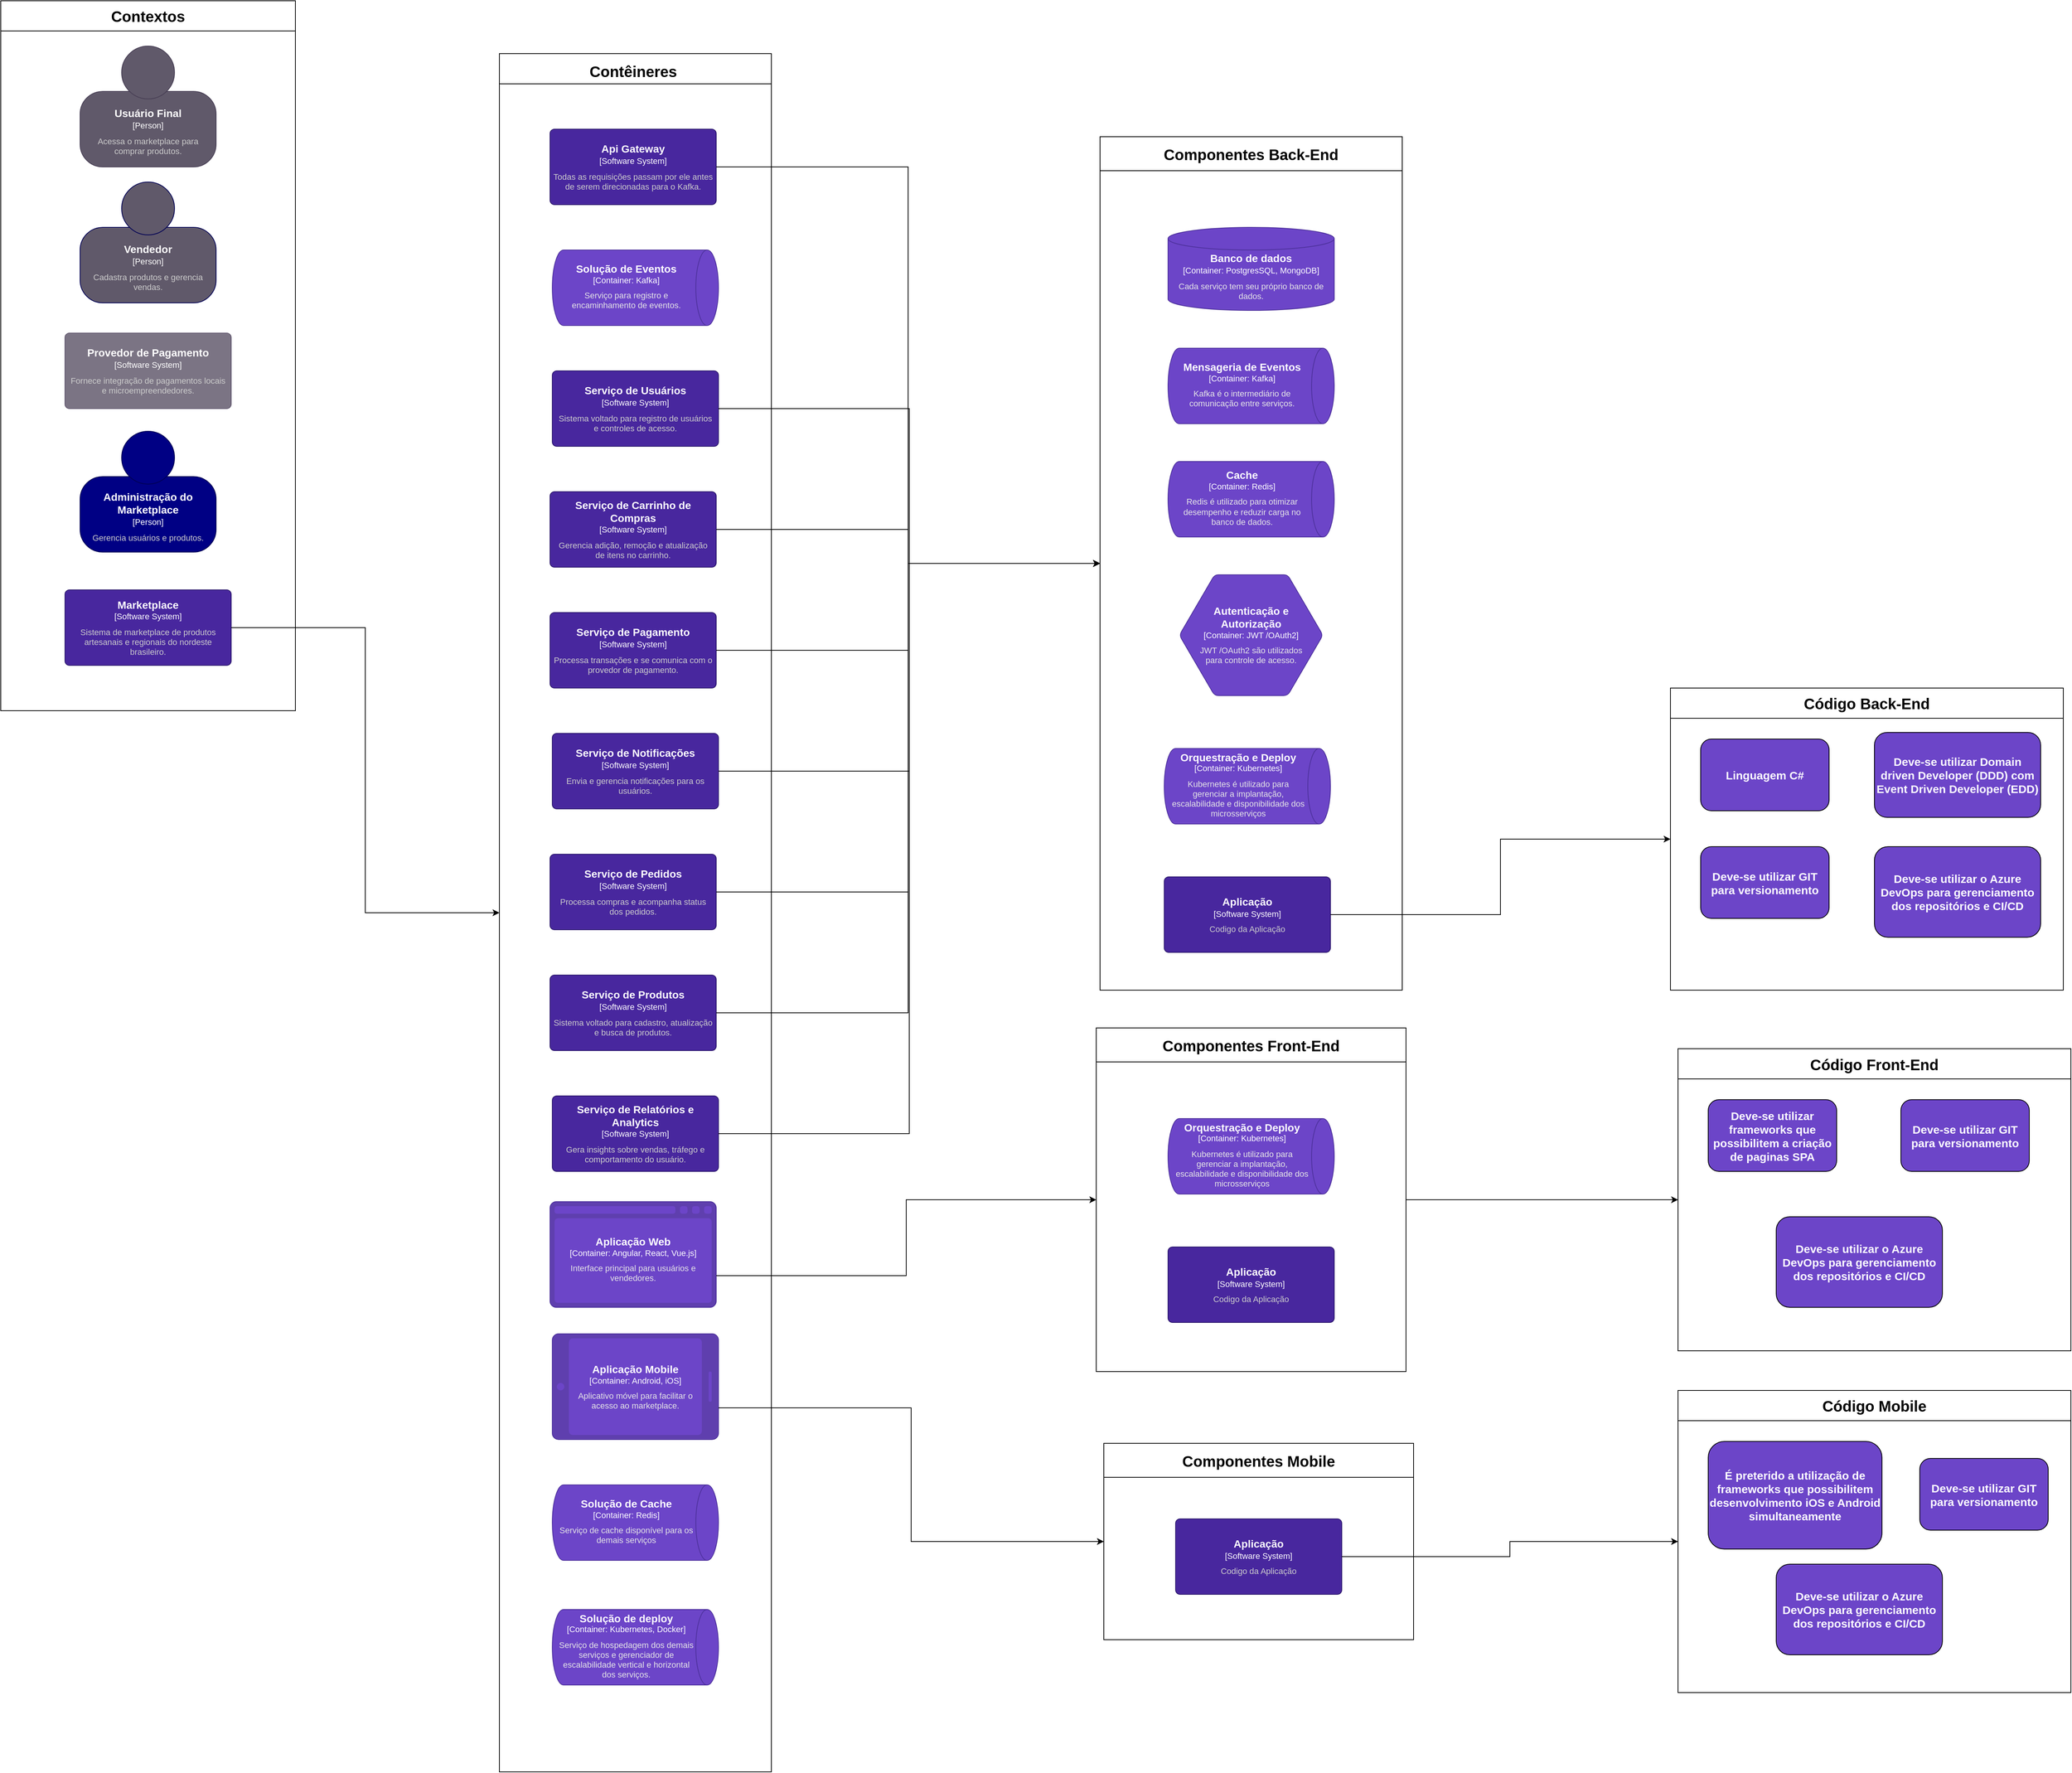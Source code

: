 <mxfile version="26.0.16">
  <diagram name="Página-1" id="mQBnl66r3Gyf1s8AdO0g">
    <mxGraphModel dx="1386" dy="751" grid="1" gridSize="10" guides="1" tooltips="1" connect="1" arrows="1" fold="1" page="1" pageScale="1" pageWidth="827" pageHeight="1169" math="0" shadow="0">
      <root>
        <mxCell id="0" />
        <mxCell id="1" parent="0" />
        <mxCell id="S8Ucj60LTVhsjl9VZMLG-5" value="Contextos" style="swimlane;whiteSpace=wrap;html=1;fontSize=20;startSize=40;" parent="1" vertex="1">
          <mxGeometry x="90" y="170" width="390" height="940" as="geometry" />
        </mxCell>
        <object label="&lt;font style=&quot;font-size: 14px&quot;&gt;&lt;b&gt;%A_NAME%&lt;/b&gt;&lt;/font&gt;&lt;br&gt;&lt;div&gt;&lt;font style=&quot;font-size: 11px&quot;&gt;[Person]&lt;/font&gt;&lt;/div&gt;&lt;div style=&quot;font-size: 6px&quot;&gt;&lt;br&gt;&lt;/div&gt;&lt;div style=&quot;font-size: 11px&quot;&gt;&lt;font color=&quot;#CCCCCC&quot;&gt;%B_DESCRIPTION%&lt;/font&gt;&lt;/div&gt;" A_NAME="Vendedor" B_DESCRIPTION="Cadastra produtos e gerencia vendas." placeholders="1" id="S8Ucj60LTVhsjl9VZMLG-7">
          <mxCell style="shape=stencil(tZTdboMwDIWfJpdFIVnHbiu6vUca3GEVEpRk6s/TL+BULVpTTWorceNz4OM42DBZ+1YNwAQ3qgcm10yI9qhtv9BviwGctyYq0W7JK9851ftUf6Ra+QF0IHGLB2hI9sHZHeyxCQmApgWHYXTlJ+OreM94yVpbYyIBrfEz58qPMIUmPssPBOPFkl5zTDVVMTf2EMCljKQy8fV/8BxbVM8Cl68C80LMz6J8Hvll4OoBsqyjkhsaWW+U3n07+2Oam3kmx40Tm/nmuTk/7wE/z73THk9pcyS/fwpb7DraiFxDmdjxUevgTj/QdTh4uHSzvLkZqZtq3kz1cOw/6SaVfi2T8As=);whiteSpace=wrap;html=1;rounded=1;fontColor=#ffffff;strokeColor=#000054;fillColor=light-dark(#60596a, #ddddff);spacing=5;spacingTop=65;arcSize=30;metaEdit=1;allowArrows=0;expand=0;recursiveResize=0;rotatable=0;resizable=0;" parent="S8Ucj60LTVhsjl9VZMLG-5" vertex="1">
            <mxGeometry x="105" y="240" width="180" height="160" as="geometry" />
          </mxCell>
        </object>
        <object label="&lt;font style=&quot;font-size: 14px&quot;&gt;&lt;b&gt;%A_NAME%&lt;/b&gt;&lt;/font&gt;&lt;br&gt;&lt;div&gt;&lt;font style=&quot;font-size: 11px&quot;&gt;[Software System]&lt;/font&gt;&lt;/div&gt;&lt;div style=&quot;font-size: 6px&quot;&gt;&lt;br&gt;&lt;/div&gt;&lt;div style=&quot;font-size: 11px&quot;&gt;&lt;font color=&quot;#CCCCCC&quot;&gt;%B_DESCRIPTION%&lt;/font&gt;&lt;/div&gt;" placeholders="1" A_NAME="Provedor de Pagamento" B_DESCRIPTION="Fornece integração de pagamentos locais e microempreendedores." id="S8Ucj60LTVhsjl9VZMLG-8">
          <mxCell style="rounded=1;whiteSpace=wrap;html=1;fontColor=#ffffff;arcSize=6;metaEdit=1;points=[[0.25,0,0],[0.5,0,0],[0.75,0,0],[1,0.25,0],[1,0.5,0],[1,0.75,0],[0.75,1,0],[0.5,1,0],[0.25,1,0],[0,0.75,0],[0,0.5,0],[0,0.25,0]];resizable=0;editable=1;fillColor=#7b7484;strokeColor=#635970;movableLabel=0;allowArrows=0;rotatable=0;imageWidth=24;spacing=5;" parent="S8Ucj60LTVhsjl9VZMLG-5" vertex="1">
            <mxGeometry x="85" y="440" width="220" height="100" as="geometry" />
          </mxCell>
        </object>
        <object label="&lt;font style=&quot;font-size: 14px&quot;&gt;&lt;b&gt;%A_NAME%&lt;/b&gt;&lt;/font&gt;&lt;br&gt;&lt;div&gt;&lt;font style=&quot;font-size: 11px&quot;&gt;[Person]&lt;/font&gt;&lt;/div&gt;&lt;div style=&quot;font-size: 6px&quot;&gt;&lt;br&gt;&lt;/div&gt;&lt;div style=&quot;font-size: 11px&quot;&gt;&lt;font color=&quot;#CCCCCC&quot;&gt;%B_DESCRIPTION%&lt;/font&gt;&lt;/div&gt;" A_NAME="Usuário Final" B_DESCRIPTION="Acessa o marketplace para comprar produtos." placeholders="1" id="S8Ucj60LTVhsjl9VZMLG-9">
          <mxCell style="shape=stencil(tZTdboMwDIWfJpdFIVnHbiu6vUca3GEVEpRk6s/TL+BULVpTTWorceNz4OM42DBZ+1YNwAQ3qgcm10yI9qhtv9BviwGctyYq0W7JK9851ftUf6Ra+QF0IHGLB2hI9sHZHeyxCQmApgWHYXTlJ+OreM94yVpbYyIBrfEz58qPMIUmPssPBOPFkl5zTDVVMTf2EMCljKQy8fV/8BxbVM8Cl68C80LMz6J8Hvll4OoBsqyjkhsaWW+U3n07+2Oam3kmx40Tm/nmuTk/7wE/z73THk9pcyS/fwpb7DraiFxDmdjxUevgTj/QdTh4uHSzvLkZqZtq3kz1cOw/6SaVfi2T8As=);whiteSpace=wrap;html=1;rounded=1;fontColor=#ffffff;strokeColor=#483F55;fillColor=#60596A;spacing=5;spacingTop=65;arcSize=30;allowArrows=0;recursiveResize=0;expand=0;metaEdit=1;resizable=0;rotatable=0;" parent="S8Ucj60LTVhsjl9VZMLG-5" vertex="1">
            <mxGeometry x="105" y="60" width="180" height="160" as="geometry" />
          </mxCell>
        </object>
        <object label="&lt;font style=&quot;font-size: 14px&quot;&gt;&lt;b&gt;%A_NAME%&lt;/b&gt;&lt;/font&gt;&lt;br&gt;&lt;div&gt;&lt;font style=&quot;font-size: 11px&quot;&gt;[Person]&lt;/font&gt;&lt;/div&gt;&lt;div style=&quot;font-size: 6px&quot;&gt;&lt;br&gt;&lt;/div&gt;&lt;div style=&quot;font-size: 11px&quot;&gt;&lt;font color=&quot;#CCCCCC&quot;&gt;%B_DESCRIPTION%&lt;/font&gt;&lt;/div&gt;" A_NAME="Administração do Marketplace" B_DESCRIPTION="Gerencia usuários e produtos." placeholders="1" id="S8Ucj60LTVhsjl9VZMLG-10">
          <mxCell style="shape=stencil(tZTdboMwDIWfJpdFIVnHbiu6vUca3GEVEpRk6s/TL+BULVpTTWorceNz4OM42DBZ+1YNwAQ3qgcm10yI9qhtv9BviwGctyYq0W7JK9851ftUf6Ra+QF0IHGLB2hI9sHZHeyxCQmApgWHYXTlJ+OreM94yVpbYyIBrfEz58qPMIUmPssPBOPFkl5zTDVVMTf2EMCljKQy8fV/8BxbVM8Cl68C80LMz6J8Hvll4OoBsqyjkhsaWW+U3n07+2Oam3kmx40Tm/nmuTk/7wE/z73THk9pcyS/fwpb7DraiFxDmdjxUevgTj/QdTh4uHSzvLkZqZtq3kz1cOw/6SaVfi2T8As=);whiteSpace=wrap;html=1;rounded=1;fontColor=#ffffff;strokeColor=#000054;fillColor=#000084;spacing=5;spacingTop=65;arcSize=30;metaEdit=1;allowArrows=0;expand=0;recursiveResize=0;rotatable=0;resizable=0;" parent="S8Ucj60LTVhsjl9VZMLG-5" vertex="1">
            <mxGeometry x="105" y="570" width="180" height="160" as="geometry" />
          </mxCell>
        </object>
        <object label="&lt;font style=&quot;font-size: 14px&quot;&gt;&lt;b&gt;%A_NAME%&lt;/b&gt;&lt;/font&gt;&lt;br&gt;&lt;div&gt;&lt;font style=&quot;font-size: 11px&quot;&gt;[Software System]&lt;/font&gt;&lt;/div&gt;&lt;div style=&quot;font-size: 6px&quot;&gt;&lt;br&gt;&lt;/div&gt;&lt;div style=&quot;font-size: 11px&quot;&gt;&lt;font color=&quot;#CCCCCC&quot;&gt;%B_DESCRIPTION%&lt;/font&gt;&lt;/div&gt;" placeholders="1" A_NAME="Marketplace" B_DESCRIPTION="Sistema de marketplace de produtos artesanais e regionais do nordeste brasileiro." id="S8Ucj60LTVhsjl9VZMLG-19">
          <mxCell style="rounded=1;whiteSpace=wrap;html=1;fontColor=#ffffff;arcSize=6;metaEdit=1;points=[[0.25,0,0],[0.5,0,0],[0.75,0,0],[1,0.25,0],[1,0.5,0],[1,0.75,0],[0.75,1,0],[0.5,1,0],[0.25,1,0],[0,0.75,0],[0,0.5,0],[0,0.25,0]];resizable=0;editable=1;fillColor=#48279E;strokeColor=#2C186C;movableLabel=0;allowArrows=0;rotatable=0;imageWidth=24;spacing=5;" parent="S8Ucj60LTVhsjl9VZMLG-5" vertex="1">
            <mxGeometry x="85" y="780" width="220" height="100" as="geometry" />
          </mxCell>
        </object>
        <mxCell id="S8Ucj60LTVhsjl9VZMLG-18" value="&lt;h2 data-pm-slice=&quot;1 1 []&quot;&gt;&lt;font style=&quot;font-size: 20px;&quot;&gt;Contêineres&amp;nbsp;&lt;/font&gt;&lt;/h2&gt;" style="swimlane;whiteSpace=wrap;html=1;startSize=40;fontSize=20;fontStyle=1" parent="1" vertex="1">
          <mxGeometry x="750" y="240" width="360" height="2275" as="geometry" />
        </mxCell>
        <object label="&lt;font style=&quot;font-size: 14px&quot;&gt;&lt;b&gt;%A_NAME%&lt;/b&gt;&lt;/font&gt;&lt;br&gt;&lt;div&gt;&lt;font style=&quot;font-size: 11px&quot;&gt;[Software System]&lt;/font&gt;&lt;/div&gt;&lt;div style=&quot;font-size: 6px&quot;&gt;&lt;br&gt;&lt;/div&gt;&lt;div style=&quot;font-size: 11px&quot;&gt;&lt;font color=&quot;#CCCCCC&quot;&gt;%B_DESCRIPTION%&lt;/font&gt;&lt;/div&gt;" placeholders="1" A_NAME="Serviço de Usuários" B_DESCRIPTION="Sistema voltado para registro de usuários e controles de acesso." id="S8Ucj60LTVhsjl9VZMLG-2">
          <mxCell style="rounded=1;whiteSpace=wrap;html=1;fontColor=#ffffff;arcSize=6;metaEdit=1;points=[[0.25,0,0],[0.5,0,0],[0.75,0,0],[1,0.25,0],[1,0.5,0],[1,0.75,0],[0.75,1,0],[0.5,1,0],[0.25,1,0],[0,0.75,0],[0,0.5,0],[0,0.25,0]];resizable=0;editable=1;fillColor=#48279E;strokeColor=#2C186C;movableLabel=0;allowArrows=0;rotatable=0;imageWidth=24;spacing=5;" parent="S8Ucj60LTVhsjl9VZMLG-18" vertex="1">
            <mxGeometry x="70" y="420" width="220" height="100" as="geometry" />
          </mxCell>
        </object>
        <object label="&lt;font style=&quot;font-size: 14px&quot;&gt;&lt;b&gt;%A_NAME%&lt;/b&gt;&lt;/font&gt;&lt;br&gt;&lt;div&gt;&lt;font style=&quot;font-size: 11px&quot;&gt;[Software System]&lt;/font&gt;&lt;/div&gt;&lt;div style=&quot;font-size: 6px&quot;&gt;&lt;br&gt;&lt;/div&gt;&lt;div style=&quot;font-size: 11px&quot;&gt;&lt;font color=&quot;#CCCCCC&quot;&gt;%B_DESCRIPTION%&lt;/font&gt;&lt;/div&gt;" placeholders="1" A_NAME="Api Gateway" B_DESCRIPTION=" Todas as requisições passam por ele antes de serem direcionadas para o Kafka." id="S8Ucj60LTVhsjl9VZMLG-21">
          <mxCell style="rounded=1;whiteSpace=wrap;html=1;fontColor=#ffffff;arcSize=6;metaEdit=1;points=[[0.25,0,0],[0.5,0,0],[0.75,0,0],[1,0.25,0],[1,0.5,0],[1,0.75,0],[0.75,1,0],[0.5,1,0],[0.25,1,0],[0,0.75,0],[0,0.5,0],[0,0.25,0]];resizable=0;editable=1;fillColor=#48279E;strokeColor=#2C186C;movableLabel=0;allowArrows=0;rotatable=0;imageWidth=24;spacing=5;" parent="S8Ucj60LTVhsjl9VZMLG-18" vertex="1">
            <mxGeometry x="67" y="100" width="220" height="100" as="geometry" />
          </mxCell>
        </object>
        <object label="&lt;font style=&quot;font-size: 14px&quot;&gt;&lt;b&gt;%A_NAME%&lt;/b&gt;&lt;/font&gt;&lt;br&gt;&lt;div&gt;&lt;font style=&quot;font-size: 11px&quot;&gt;[Software System]&lt;/font&gt;&lt;/div&gt;&lt;div style=&quot;font-size: 6px&quot;&gt;&lt;br&gt;&lt;/div&gt;&lt;div style=&quot;font-size: 11px&quot;&gt;&lt;font color=&quot;#CCCCCC&quot;&gt;%B_DESCRIPTION%&lt;/font&gt;&lt;/div&gt;" placeholders="1" A_NAME="Serviço de Carrinho de Compras" B_DESCRIPTION="Gerencia adição, remoção e atualização de itens no carrinho." id="S8Ucj60LTVhsjl9VZMLG-22">
          <mxCell style="rounded=1;whiteSpace=wrap;html=1;fontColor=#ffffff;arcSize=6;metaEdit=1;points=[[0.25,0,0],[0.5,0,0],[0.75,0,0],[1,0.25,0],[1,0.5,0],[1,0.75,0],[0.75,1,0],[0.5,1,0],[0.25,1,0],[0,0.75,0],[0,0.5,0],[0,0.25,0]];resizable=0;editable=1;fillColor=#48279E;strokeColor=#2C186C;movableLabel=0;allowArrows=0;rotatable=0;imageWidth=24;spacing=5;" parent="S8Ucj60LTVhsjl9VZMLG-18" vertex="1">
            <mxGeometry x="67" y="580" width="220" height="100" as="geometry" />
          </mxCell>
        </object>
        <object label="&lt;font style=&quot;font-size: 14px&quot;&gt;&lt;b&gt;%A_NAME%&lt;/b&gt;&lt;/font&gt;&lt;br&gt;&lt;div&gt;&lt;font style=&quot;font-size: 11px&quot;&gt;[Software System]&lt;/font&gt;&lt;/div&gt;&lt;div style=&quot;font-size: 6px&quot;&gt;&lt;br&gt;&lt;/div&gt;&lt;div style=&quot;font-size: 11px&quot;&gt;&lt;font color=&quot;#CCCCCC&quot;&gt;%B_DESCRIPTION%&lt;/font&gt;&lt;/div&gt;" placeholders="1" A_NAME="Serviço de Pagamento" B_DESCRIPTION="Processa transações e se comunica com o provedor de pagamento." id="S8Ucj60LTVhsjl9VZMLG-23">
          <mxCell style="rounded=1;whiteSpace=wrap;html=1;fontColor=#ffffff;arcSize=6;metaEdit=1;points=[[0.25,0,0],[0.5,0,0],[0.75,0,0],[1,0.25,0],[1,0.5,0],[1,0.75,0],[0.75,1,0],[0.5,1,0],[0.25,1,0],[0,0.75,0],[0,0.5,0],[0,0.25,0]];resizable=0;editable=1;fillColor=#48279E;strokeColor=#2C186C;movableLabel=0;allowArrows=0;rotatable=0;imageWidth=24;spacing=5;" parent="S8Ucj60LTVhsjl9VZMLG-18" vertex="1">
            <mxGeometry x="67" y="740" width="220" height="100" as="geometry" />
          </mxCell>
        </object>
        <object label="&lt;font style=&quot;font-size: 14px&quot;&gt;&lt;b&gt;%A_NAME%&lt;/b&gt;&lt;/font&gt;&lt;br&gt;&lt;div&gt;&lt;font style=&quot;font-size: 11px&quot;&gt;[Software System]&lt;/font&gt;&lt;/div&gt;&lt;div style=&quot;font-size: 6px&quot;&gt;&lt;br&gt;&lt;/div&gt;&lt;div style=&quot;font-size: 11px&quot;&gt;&lt;font color=&quot;#CCCCCC&quot;&gt;%B_DESCRIPTION%&lt;/font&gt;&lt;/div&gt;" placeholders="1" A_NAME="Serviço de Notificações" B_DESCRIPTION="Envia e gerencia notificações para os usuários." id="S8Ucj60LTVhsjl9VZMLG-24">
          <mxCell style="rounded=1;whiteSpace=wrap;html=1;fontColor=#ffffff;arcSize=6;metaEdit=1;points=[[0.25,0,0],[0.5,0,0],[0.75,0,0],[1,0.25,0],[1,0.5,0],[1,0.75,0],[0.75,1,0],[0.5,1,0],[0.25,1,0],[0,0.75,0],[0,0.5,0],[0,0.25,0]];resizable=0;editable=1;fillColor=#48279E;strokeColor=#2C186C;movableLabel=0;allowArrows=0;rotatable=0;imageWidth=24;spacing=5;" parent="S8Ucj60LTVhsjl9VZMLG-18" vertex="1">
            <mxGeometry x="70" y="900" width="220" height="100" as="geometry" />
          </mxCell>
        </object>
        <object label="&lt;font style=&quot;font-size: 14px&quot;&gt;&lt;b&gt;%A_NAME%&lt;/b&gt;&lt;/font&gt;&lt;br&gt;&lt;div&gt;&lt;font style=&quot;font-size: 11px&quot;&gt;[Software System]&lt;/font&gt;&lt;/div&gt;&lt;div style=&quot;font-size: 6px&quot;&gt;&lt;br&gt;&lt;/div&gt;&lt;div style=&quot;font-size: 11px&quot;&gt;&lt;font color=&quot;#CCCCCC&quot;&gt;%B_DESCRIPTION%&lt;/font&gt;&lt;/div&gt;" placeholders="1" A_NAME="Serviço de Pedidos" B_DESCRIPTION="Processa compras e acompanha status dos pedidos." id="S8Ucj60LTVhsjl9VZMLG-25">
          <mxCell style="rounded=1;whiteSpace=wrap;html=1;fontColor=#ffffff;arcSize=6;metaEdit=1;points=[[0.25,0,0],[0.5,0,0],[0.75,0,0],[1,0.25,0],[1,0.5,0],[1,0.75,0],[0.75,1,0],[0.5,1,0],[0.25,1,0],[0,0.75,0],[0,0.5,0],[0,0.25,0]];resizable=0;editable=1;fillColor=#48279E;strokeColor=#2C186C;movableLabel=0;allowArrows=0;rotatable=0;imageWidth=24;spacing=5;" parent="S8Ucj60LTVhsjl9VZMLG-18" vertex="1">
            <mxGeometry x="67" y="1060" width="220" height="100" as="geometry" />
          </mxCell>
        </object>
        <object label="&lt;font style=&quot;font-size: 14px&quot;&gt;&lt;b&gt;%A_NAME%&lt;/b&gt;&lt;/font&gt;&lt;br&gt;&lt;div&gt;&lt;font style=&quot;font-size: 11px&quot;&gt;[Software System]&lt;/font&gt;&lt;/div&gt;&lt;div style=&quot;font-size: 6px&quot;&gt;&lt;br&gt;&lt;/div&gt;&lt;div style=&quot;font-size: 11px&quot;&gt;&lt;font color=&quot;#CCCCCC&quot;&gt;%B_DESCRIPTION%&lt;/font&gt;&lt;/div&gt;" placeholders="1" A_NAME="Serviço de Produtos" B_DESCRIPTION="Sistema voltado para cadastro, atualização e busca de produtos." id="S8Ucj60LTVhsjl9VZMLG-26">
          <mxCell style="rounded=1;whiteSpace=wrap;html=1;fontColor=#ffffff;arcSize=6;metaEdit=1;points=[[0.25,0,0],[0.5,0,0],[0.75,0,0],[1,0.25,0],[1,0.5,0],[1,0.75,0],[0.75,1,0],[0.5,1,0],[0.25,1,0],[0,0.75,0],[0,0.5,0],[0,0.25,0]];resizable=0;editable=1;fillColor=#48279E;strokeColor=#2C186C;movableLabel=0;allowArrows=0;rotatable=0;imageWidth=24;spacing=5;" parent="S8Ucj60LTVhsjl9VZMLG-18" vertex="1">
            <mxGeometry x="67" y="1220" width="220" height="100" as="geometry" />
          </mxCell>
        </object>
        <object label="&lt;font style=&quot;font-size: 14px&quot;&gt;&lt;b&gt;%A_NAME%&lt;/b&gt;&lt;/font&gt;&lt;br&gt;&lt;div&gt;&lt;font style=&quot;font-size: 11px&quot;&gt;[Software System]&lt;/font&gt;&lt;/div&gt;&lt;div style=&quot;font-size: 6px&quot;&gt;&lt;br&gt;&lt;/div&gt;&lt;div style=&quot;font-size: 11px&quot;&gt;&lt;font color=&quot;#CCCCCC&quot;&gt;%B_DESCRIPTION%&lt;/font&gt;&lt;/div&gt;" placeholders="1" A_NAME="Serviço de Relatórios e Analytics" B_DESCRIPTION="Gera insights sobre vendas, tráfego e comportamento do usuário." id="S8Ucj60LTVhsjl9VZMLG-28">
          <mxCell style="rounded=1;whiteSpace=wrap;html=1;fontColor=#ffffff;arcSize=6;metaEdit=1;points=[[0.25,0,0],[0.5,0,0],[0.75,0,0],[1,0.25,0],[1,0.5,0],[1,0.75,0],[0.75,1,0],[0.5,1,0],[0.25,1,0],[0,0.75,0],[0,0.5,0],[0,0.25,0]];resizable=0;editable=1;fillColor=#48279E;strokeColor=#2C186C;movableLabel=0;allowArrows=0;rotatable=0;imageWidth=24;spacing=5;" parent="S8Ucj60LTVhsjl9VZMLG-18" vertex="1">
            <mxGeometry x="70" y="1380" width="220" height="100" as="geometry" />
          </mxCell>
        </object>
        <object label="&lt;font style=&quot;font-size: 14px&quot; color=&quot;#FFFFFF&quot;&gt;&lt;b&gt;&lt;font style=&quot;font-size: 14px&quot;&gt;&lt;span&gt;%A_NAME%&lt;/span&gt;&lt;/font&gt;&lt;/b&gt;&lt;/font&gt;&lt;font color=&quot;#FFFFFF&quot;&gt;&lt;br&gt;&lt;/font&gt;&lt;div&gt;&lt;font style=&quot;font-size: 11px&quot; color=&quot;#FFFFFF&quot;&gt;[Container: %B_TECHNOLOGY%]&lt;/font&gt;&lt;/div&gt;&lt;div style=&quot;font-size: 6px&quot;&gt;&lt;font color=&quot;#FFFFFF&quot;&gt;&lt;br&gt;&lt;/font&gt;&lt;/div&gt;&lt;div style=&quot;font-size: 11px&quot;&gt;&lt;font color=&quot;#E6E6E6&quot;&gt;%C_DESCRIPTION%&lt;/font&gt;&lt;/div&gt;" A_NAME="Aplicação Mobile" B_TECHNOLOGY="Android, iOS" C_DESCRIPTION="Aplicativo móvel para facilitar o acesso ao marketplace." placeholders="1" id="S8Ucj60LTVhsjl9VZMLG-58">
          <mxCell style="shape=stencil(zVXLboMwEPwaH0HG5pEeUyf8h2OcYgVsZKiS9OtrWKTGKZCqTdSc0M4y491hLBBlbckbiQjWvJaIbhAh5VmYOhBxUJudqmTAm8ah7pUS+lGMoT5CTchY87aRogNwr06yALjtrDnIoyq6UUDpUlrV9V26RXiNegGMKBNGa6egjG69zkXfiXGlHRefQAyHCRxzHmuoGndCLTtpx5kBRST/ubAvG2b3Eo4eJYxD4nsR3U/5YcLZH5Qpc8hcaCjbcXF4s+ZdF5PzDB3bJ3bum0/H/PoacCta9TFennTZA7gLwlTGOgCeAw8RGm9o9PK6zN+rqppmJznN19vbbJhgzswZyxzVWLngpawq1bTyy8nUczJNPCujKyfxb5dOWZyw1W32QnsiBb3c5fD+7FnqD09WEzGIn2wjnHkrJX60Y2+jyVwn//GNhkh+S96Awm9rAD4B);whiteSpace=wrap;html=1;allowArrows=0;metaEdit=1;expand=0;recursiveResize=0;resizable=0;rotatable=0;strokeColor=#666666;fontFamily=Helvetica;fontSize=11;fontColor=#4D4D4D;spacingLeft=20;spacingRight=20;spacing=5;" parent="S8Ucj60LTVhsjl9VZMLG-18" vertex="1">
            <mxGeometry x="70" y="1695" width="220" height="140" as="geometry" />
          </mxCell>
        </object>
        <object label="&lt;font style=&quot;font-size: 14px&quot; color=&quot;#FFFFFF&quot;&gt;&lt;b&gt;&lt;font style=&quot;font-size: 14px&quot;&gt;&lt;span&gt;%A_NAME%&lt;/span&gt;&lt;/font&gt;&lt;/b&gt;&lt;/font&gt;&lt;font color=&quot;#FFFFFF&quot;&gt;&lt;br&gt;&lt;/font&gt;&lt;div&gt;&lt;font style=&quot;font-size: 11px&quot; color=&quot;#FFFFFF&quot;&gt;[Container: %B_TECHNOLOGY%]&lt;/font&gt;&lt;/div&gt;&lt;div style=&quot;font-size: 6px&quot;&gt;&lt;font color=&quot;#FFFFFF&quot;&gt;&lt;br&gt;&lt;/font&gt;&lt;/div&gt;&lt;div style=&quot;font-size: 11px&quot;&gt;&lt;font color=&quot;#E6E6E6&quot;&gt;%C_DESCRIPTION%&lt;/font&gt;&lt;/div&gt;" A_NAME="Aplicação Web" B_TECHNOLOGY="Angular, React, Vue.js" C_DESCRIPTION="Interface principal para usuários e vendedores." placeholders="1" id="S8Ucj60LTVhsjl9VZMLG-57">
          <mxCell style="shape=stencil(3VbbcoMgEP0aHuPAYtQ+pib5D4OkMjHgoB2Tfn3R9aGkanpJptM8ObvLOew5sgyEp3WRVZIA1dlREr4mAMVZmONChItW7hY7a9paWpd2awpcwEKKcYsxwBBndSVFg8m9Oskc03VjzUG2Km8GAqULaVXTVfmG0BXpCCjhqTBaOwZldO1VPtQdWaa0w9ITktFgiduchxijyu1wlI1rHXvGLIHt14l92iC+FTG7FzENwPeC3Y75bsTxL5h56jJTh4anu0wcXqx51floP33Fdid26p+PH/PLMcisqNXbMD3RvAc4C8KUxs0UxW+PI8DDNWdPz/P4vSrLcfRyy7erzXU0djBl5oRlDmqs/J6Xkedl5HnJogsvx6zk9KdeRGm4TJPr6JnyiCAWw5yk/6goSR5MEdDwwRT5YwTg30k08RUxGJEU/oGi/jb5dGn0WXxy9Il3);whiteSpace=wrap;html=1;spacingTop=12;allowArrows=0;metaEdit=1;resizable=0;rotatable=0;strokeColor=#666666;fontFamily=Helvetica;fontSize=11;fontColor=#4D4D4D;spacing=5;spacingLeft=8;spacingRight=8;" parent="S8Ucj60LTVhsjl9VZMLG-18" vertex="1">
            <mxGeometry x="67" y="1520" width="220" height="140" as="geometry" />
          </mxCell>
        </object>
        <object label="&lt;font style=&quot;font-size: 14px&quot; color=&quot;#FFFFFF&quot;&gt;&lt;b&gt;&lt;font style=&quot;font-size: 14px&quot;&gt;&lt;span&gt;%A_NAME%&lt;/span&gt;&lt;/font&gt;&lt;/b&gt;&lt;/font&gt;&lt;font color=&quot;#FFFFFF&quot;&gt;&lt;br&gt;&lt;/font&gt;&lt;div&gt;&lt;font style=&quot;font-size: 11px&quot; color=&quot;#FFFFFF&quot;&gt;[Container: %B_TECHNOLOGY%]&lt;/font&gt;&lt;/div&gt;&lt;div style=&quot;font-size: 6px&quot;&gt;&lt;font color=&quot;#FFFFFF&quot;&gt;&lt;br&gt;&lt;/font&gt;&lt;/div&gt;&lt;div style=&quot;font-size: 11px&quot; align=&quot;center&quot;&gt;&lt;font color=&quot;#E6E6E6&quot;&gt;%C_DESCRIPTION%&lt;/font&gt;&lt;/div&gt;" A_NAME="Solução de Cache" B_TECHNOLOGY="Redis" C_DESCRIPTION="Serviço de cache disponível para os demais serviços" placeholders="1" id="S8Ucj60LTVhsjl9VZMLG-59">
          <mxCell style="shape=cylinder3;whiteSpace=wrap;html=1;boundedLbl=1;backgroundOutline=0;size=15;fontFamily=Helvetica;fontSize=11;fontColor=#ffffff;strokeColor=#4D319B;rounded=1;fillColor=#6c45c8;spacing=5;spacingTop=-5;arcSize=6;rotation=90;textDirection=ltr;verticalAlign=middle;horizontal=0;allowArrows=0;recursiveResize=0;expand=0;resizable=0;rotatable=0;metaEdit=1;" parent="S8Ucj60LTVhsjl9VZMLG-18" vertex="1">
            <mxGeometry x="130" y="1835" width="100" height="220" as="geometry" />
          </mxCell>
        </object>
        <object label="&lt;font style=&quot;font-size: 14px&quot; color=&quot;#FFFFFF&quot;&gt;&lt;b&gt;&lt;font style=&quot;font-size: 14px&quot;&gt;&lt;span&gt;%A_NAME%&lt;/span&gt;&lt;/font&gt;&lt;/b&gt;&lt;/font&gt;&lt;font color=&quot;#FFFFFF&quot;&gt;&lt;br&gt;&lt;/font&gt;&lt;div&gt;&lt;font style=&quot;font-size: 11px&quot; color=&quot;#FFFFFF&quot;&gt;[Container: %B_TECHNOLOGY%]&lt;/font&gt;&lt;/div&gt;&lt;div style=&quot;font-size: 6px&quot;&gt;&lt;font color=&quot;#FFFFFF&quot;&gt;&lt;br&gt;&lt;/font&gt;&lt;/div&gt;&lt;div style=&quot;font-size: 11px&quot; align=&quot;center&quot;&gt;&lt;font color=&quot;#E6E6E6&quot;&gt;%C_DESCRIPTION%&lt;/font&gt;&lt;/div&gt;" A_NAME="Solução de deploy" B_TECHNOLOGY="Kubernetes, Docker" C_DESCRIPTION="Serviço de hospedagem dos demais serviços e gerenciador de escalabilidade vertical e horizontal dos serviços." placeholders="1" id="S8Ucj60LTVhsjl9VZMLG-60">
          <mxCell style="shape=cylinder3;whiteSpace=wrap;html=1;boundedLbl=1;backgroundOutline=0;size=15;fontFamily=Helvetica;fontSize=11;fontColor=#ffffff;strokeColor=#4D319B;rounded=1;fillColor=#6c45c8;spacing=5;spacingTop=-5;arcSize=6;rotation=90;textDirection=ltr;verticalAlign=middle;horizontal=0;allowArrows=0;recursiveResize=0;expand=0;resizable=0;rotatable=0;metaEdit=1;" parent="S8Ucj60LTVhsjl9VZMLG-18" vertex="1">
            <mxGeometry x="130" y="2000" width="100" height="220" as="geometry" />
          </mxCell>
        </object>
        <object label="&lt;font style=&quot;font-size: 14px&quot; color=&quot;#FFFFFF&quot;&gt;&lt;b&gt;&lt;font style=&quot;font-size: 14px&quot;&gt;&lt;span&gt;%A_NAME%&lt;/span&gt;&lt;/font&gt;&lt;/b&gt;&lt;/font&gt;&lt;font color=&quot;#FFFFFF&quot;&gt;&lt;br&gt;&lt;/font&gt;&lt;div&gt;&lt;font style=&quot;font-size: 11px&quot; color=&quot;#FFFFFF&quot;&gt;[Container: %B_TECHNOLOGY%]&lt;/font&gt;&lt;/div&gt;&lt;div style=&quot;font-size: 6px&quot;&gt;&lt;font color=&quot;#FFFFFF&quot;&gt;&lt;br&gt;&lt;/font&gt;&lt;/div&gt;&lt;div style=&quot;font-size: 11px&quot; align=&quot;center&quot;&gt;&lt;font color=&quot;#E6E6E6&quot;&gt;%C_DESCRIPTION%&lt;/font&gt;&lt;/div&gt;" A_NAME="Solução de Eventos" B_TECHNOLOGY="Kafka" C_DESCRIPTION="Serviço para registro e encaminhamento de eventos." placeholders="1" id="S8Ucj60LTVhsjl9VZMLG-61">
          <mxCell style="shape=cylinder3;whiteSpace=wrap;html=1;boundedLbl=1;backgroundOutline=0;size=15;fontFamily=Helvetica;fontSize=11;fontColor=#ffffff;strokeColor=#4D319B;rounded=1;fillColor=#6c45c8;spacing=5;spacingTop=-5;arcSize=6;rotation=90;textDirection=ltr;verticalAlign=middle;horizontal=0;allowArrows=0;recursiveResize=0;expand=0;resizable=0;rotatable=0;metaEdit=1;" parent="S8Ucj60LTVhsjl9VZMLG-18" vertex="1">
            <mxGeometry x="130" y="200" width="100" height="220" as="geometry" />
          </mxCell>
        </object>
        <mxCell id="S8Ucj60LTVhsjl9VZMLG-20" style="edgeStyle=orthogonalEdgeStyle;rounded=0;orthogonalLoop=1;jettySize=auto;html=1;exitX=1;exitY=0.5;exitDx=0;exitDy=0;exitPerimeter=0;entryX=0;entryY=0.5;entryDx=0;entryDy=0;" parent="1" source="S8Ucj60LTVhsjl9VZMLG-19" target="S8Ucj60LTVhsjl9VZMLG-18" edge="1">
          <mxGeometry relative="1" as="geometry" />
        </mxCell>
        <mxCell id="S8Ucj60LTVhsjl9VZMLG-43" value="&lt;font style=&quot;font-size: 20px;&quot;&gt;Componentes Back-End&lt;/font&gt;" style="swimlane;whiteSpace=wrap;html=1;startSize=45;" parent="1" vertex="1">
          <mxGeometry x="1545" y="350" width="400" height="1130" as="geometry" />
        </mxCell>
        <object label="&lt;font style=&quot;font-size: 14px&quot;&gt;&lt;b&gt;&lt;font style=&quot;font-size: 14px&quot;&gt;&lt;span&gt;%A_NAME%&lt;/span&gt;&lt;/font&gt;&lt;/b&gt;&lt;/font&gt;&lt;br&gt;&lt;div&gt;&lt;font style=&quot;font-size: 11px&quot;&gt;[Container: %B_TECHNOLOGY%]&lt;/font&gt;&lt;/div&gt;&lt;div style=&quot;font-size: 6px&quot;&gt;&lt;br&gt;&lt;/div&gt;&lt;div style=&quot;font-size: 11px&quot;&gt;&lt;font color=&quot;#E6E6E6&quot;&gt;%C_DESCRIPTION%&lt;/font&gt;&lt;/div&gt;" A_NAME="Banco de dados" B_TECHNOLOGY="PostgresSQL, MongoDB" C_DESCRIPTION="Cada serviço tem seu próprio banco de dados." placeholders="1" id="S8Ucj60LTVhsjl9VZMLG-66">
          <mxCell style="shape=cylinder3;whiteSpace=wrap;html=1;boundedLbl=1;backgroundOutline=1;size=15;rounded=1;fontColor=#ffffff;strokeColor=#4D319B;fillColor=#6c45c8;arcSize=6;autosize=0;metaEdit=1;resizable=0;rotatable=0;allowArrows=0;align=center;spacing=5;spacingTop=-5;verticalAlign=middle;" parent="S8Ucj60LTVhsjl9VZMLG-43" vertex="1">
            <mxGeometry x="90" y="120" width="220" height="110" as="geometry" />
          </mxCell>
        </object>
        <object label="&lt;font style=&quot;font-size: 14px&quot; color=&quot;#FFFFFF&quot;&gt;&lt;b&gt;&lt;font style=&quot;font-size: 14px&quot;&gt;&lt;span&gt;%A_NAME%&lt;/span&gt;&lt;/font&gt;&lt;/b&gt;&lt;/font&gt;&lt;font color=&quot;#FFFFFF&quot;&gt;&lt;br&gt;&lt;/font&gt;&lt;div&gt;&lt;font style=&quot;font-size: 11px&quot; color=&quot;#FFFFFF&quot;&gt;[Container: %B_TECHNOLOGY%]&lt;/font&gt;&lt;/div&gt;&lt;div style=&quot;font-size: 6px&quot;&gt;&lt;font color=&quot;#FFFFFF&quot;&gt;&lt;br&gt;&lt;/font&gt;&lt;/div&gt;&lt;div style=&quot;font-size: 11px&quot; align=&quot;center&quot;&gt;&lt;font color=&quot;#E6E6E6&quot;&gt;%C_DESCRIPTION%&lt;/font&gt;&lt;/div&gt;" A_NAME="Mensageria de Eventos" B_TECHNOLOGY="Kafka" C_DESCRIPTION="Kafka é o intermediário de comunicação entre serviços." placeholders="1" id="S8Ucj60LTVhsjl9VZMLG-67">
          <mxCell style="shape=cylinder3;whiteSpace=wrap;html=1;boundedLbl=1;backgroundOutline=0;size=15;fontFamily=Helvetica;fontSize=11;fontColor=#ffffff;strokeColor=#4D319B;rounded=1;fillColor=#6c45c8;spacing=5;spacingTop=-5;arcSize=6;rotation=90;textDirection=ltr;verticalAlign=middle;horizontal=0;allowArrows=0;recursiveResize=0;expand=0;resizable=0;rotatable=0;metaEdit=1;" parent="S8Ucj60LTVhsjl9VZMLG-43" vertex="1">
            <mxGeometry x="150" y="220" width="100" height="220" as="geometry" />
          </mxCell>
        </object>
        <object label="&lt;font style=&quot;font-size: 14px&quot; color=&quot;#FFFFFF&quot;&gt;&lt;b&gt;&lt;font style=&quot;font-size: 14px&quot;&gt;&lt;span&gt;%A_NAME%&lt;/span&gt;&lt;/font&gt;&lt;/b&gt;&lt;/font&gt;&lt;font color=&quot;#FFFFFF&quot;&gt;&lt;br&gt;&lt;/font&gt;&lt;div&gt;&lt;font style=&quot;font-size: 11px&quot; color=&quot;#FFFFFF&quot;&gt;[Container: %B_TECHNOLOGY%]&lt;/font&gt;&lt;/div&gt;&lt;div style=&quot;font-size: 6px&quot;&gt;&lt;font color=&quot;#FFFFFF&quot;&gt;&lt;br&gt;&lt;/font&gt;&lt;/div&gt;&lt;div style=&quot;font-size: 11px&quot; align=&quot;center&quot;&gt;&lt;font color=&quot;#E6E6E6&quot;&gt;%C_DESCRIPTION%&lt;/font&gt;&lt;/div&gt;" A_NAME="Cache" B_TECHNOLOGY="Redis" C_DESCRIPTION="Redis é utilizado para otimizar desempenho e reduzir carga no banco de dados." placeholders="1" id="S8Ucj60LTVhsjl9VZMLG-68">
          <mxCell style="shape=cylinder3;whiteSpace=wrap;html=1;boundedLbl=1;backgroundOutline=0;size=15;fontFamily=Helvetica;fontSize=11;fontColor=#ffffff;strokeColor=#4D319B;rounded=1;fillColor=#6c45c8;spacing=5;spacingTop=-5;arcSize=6;rotation=90;textDirection=ltr;verticalAlign=middle;horizontal=0;allowArrows=0;recursiveResize=0;expand=0;resizable=0;rotatable=0;metaEdit=1;" parent="S8Ucj60LTVhsjl9VZMLG-43" vertex="1">
            <mxGeometry x="150" y="370" width="100" height="220" as="geometry" />
          </mxCell>
        </object>
        <object label="&lt;font style=&quot;font-size: 14px&quot; color=&quot;#FFFFFF&quot;&gt;&lt;b&gt;&lt;font style=&quot;font-size: 14px&quot;&gt;&lt;span&gt;%A_NAME%&lt;/span&gt;&lt;/font&gt;&lt;/b&gt;&lt;/font&gt;&lt;font color=&quot;#FFFFFF&quot;&gt;&lt;br&gt;&lt;/font&gt;&lt;div&gt;&lt;font style=&quot;font-size: 11px&quot; color=&quot;#FFFFFF&quot;&gt;[Container: %B_TECHNOLOGY%]&lt;/font&gt;&lt;/div&gt;&lt;div style=&quot;font-size: 6px&quot;&gt;&lt;font color=&quot;#FFFFFF&quot;&gt;&lt;br&gt;&lt;/font&gt;&lt;/div&gt;&lt;div style=&quot;font-size: 11px&quot; align=&quot;center&quot;&gt;&lt;font color=&quot;#E6E6E6&quot;&gt;%C_DESCRIPTION%&lt;/font&gt;&lt;/div&gt;" placeholders="1" A_NAME="Autenticação e Autorização" B_TECHNOLOGY="JWT /OAuth2" C_DESCRIPTION="JWT /OAuth2 são utilizados para controle de acesso." id="S8Ucj60LTVhsjl9VZMLG-69">
          <mxCell style="shape=hexagon;perimeter=hexagonPerimeter2;whiteSpace=wrap;html=1;fixedSize=1;fontFamily=Helvetica;fontSize=11;fontColor=#ffffff;strokeColor=#4D319B;rounded=1;fillColor=#6c45c8;spacing=20;arcSize=11;size=46.667;allowArrows=0;editable=1;metaEdit=1;expand=0;recursiveResize=0;resizable=0;rotatable=0;" parent="S8Ucj60LTVhsjl9VZMLG-43" vertex="1">
            <mxGeometry x="105" y="580" width="190" height="160" as="geometry" />
          </mxCell>
        </object>
        <object label="&lt;font style=&quot;font-size: 14px&quot; color=&quot;#FFFFFF&quot;&gt;&lt;b&gt;&lt;font style=&quot;font-size: 14px&quot;&gt;&lt;span&gt;%A_NAME%&lt;/span&gt;&lt;/font&gt;&lt;/b&gt;&lt;/font&gt;&lt;font color=&quot;#FFFFFF&quot;&gt;&lt;br&gt;&lt;/font&gt;&lt;div&gt;&lt;font style=&quot;font-size: 11px&quot; color=&quot;#FFFFFF&quot;&gt;[Container: %B_TECHNOLOGY%]&lt;/font&gt;&lt;/div&gt;&lt;div style=&quot;font-size: 6px&quot;&gt;&lt;font color=&quot;#FFFFFF&quot;&gt;&lt;br&gt;&lt;/font&gt;&lt;/div&gt;&lt;div style=&quot;font-size: 11px&quot; align=&quot;center&quot;&gt;&lt;font color=&quot;#E6E6E6&quot;&gt;%C_DESCRIPTION%&lt;/font&gt;&lt;/div&gt;" A_NAME="Orquestração e Deploy" B_TECHNOLOGY="Kubernetes" C_DESCRIPTION="Kubernetes é utilizado para gerenciar a implantação, escalabilidade e disponibilidade dos microsserviços" placeholders="1" id="S8Ucj60LTVhsjl9VZMLG-70">
          <mxCell style="shape=cylinder3;whiteSpace=wrap;html=1;boundedLbl=1;backgroundOutline=0;size=15;fontFamily=Helvetica;fontSize=11;fontColor=#ffffff;strokeColor=#4D319B;rounded=1;fillColor=#6c45c8;spacing=5;spacingTop=-5;arcSize=6;rotation=90;textDirection=ltr;verticalAlign=middle;horizontal=0;allowArrows=0;recursiveResize=0;expand=0;resizable=0;rotatable=0;metaEdit=1;" parent="S8Ucj60LTVhsjl9VZMLG-43" vertex="1">
            <mxGeometry x="145" y="750" width="100" height="220" as="geometry" />
          </mxCell>
        </object>
        <object label="&lt;font style=&quot;font-size: 14px&quot;&gt;&lt;b&gt;%A_NAME%&lt;/b&gt;&lt;/font&gt;&lt;br&gt;&lt;div&gt;&lt;font style=&quot;font-size: 11px&quot;&gt;[Software System]&lt;/font&gt;&lt;/div&gt;&lt;div style=&quot;font-size: 6px&quot;&gt;&lt;br&gt;&lt;/div&gt;&lt;div style=&quot;font-size: 11px&quot;&gt;&lt;font color=&quot;#CCCCCC&quot;&gt;%B_DESCRIPTION%&lt;/font&gt;&lt;/div&gt;" placeholders="1" A_NAME="Aplicação" B_DESCRIPTION="Codigo da Aplicação" id="S8Ucj60LTVhsjl9VZMLG-71">
          <mxCell style="rounded=1;whiteSpace=wrap;html=1;fontColor=#ffffff;arcSize=6;metaEdit=1;points=[[0.25,0,0],[0.5,0,0],[0.75,0,0],[1,0.25,0],[1,0.5,0],[1,0.75,0],[0.75,1,0],[0.5,1,0],[0.25,1,0],[0,0.75,0],[0,0.5,0],[0,0.25,0]];resizable=0;editable=1;fillColor=#48279E;strokeColor=#2C186C;movableLabel=0;allowArrows=0;rotatable=0;imageWidth=24;spacing=5;" parent="S8Ucj60LTVhsjl9VZMLG-43" vertex="1">
            <mxGeometry x="85" y="980" width="220" height="100" as="geometry" />
          </mxCell>
        </object>
        <mxCell id="S8Ucj60LTVhsjl9VZMLG-44" style="edgeStyle=orthogonalEdgeStyle;rounded=0;orthogonalLoop=1;jettySize=auto;html=1;exitX=1;exitY=0.5;exitDx=0;exitDy=0;exitPerimeter=0;entryX=0;entryY=0.5;entryDx=0;entryDy=0;" parent="1" source="S8Ucj60LTVhsjl9VZMLG-21" target="S8Ucj60LTVhsjl9VZMLG-43" edge="1">
          <mxGeometry relative="1" as="geometry" />
        </mxCell>
        <mxCell id="S8Ucj60LTVhsjl9VZMLG-47" style="edgeStyle=orthogonalEdgeStyle;rounded=0;orthogonalLoop=1;jettySize=auto;html=1;exitX=1;exitY=0.5;exitDx=0;exitDy=0;exitPerimeter=0;entryX=0;entryY=0.5;entryDx=0;entryDy=0;" parent="1" source="S8Ucj60LTVhsjl9VZMLG-22" target="S8Ucj60LTVhsjl9VZMLG-43" edge="1">
          <mxGeometry relative="1" as="geometry" />
        </mxCell>
        <mxCell id="S8Ucj60LTVhsjl9VZMLG-48" style="edgeStyle=orthogonalEdgeStyle;rounded=0;orthogonalLoop=1;jettySize=auto;html=1;exitX=1;exitY=0.5;exitDx=0;exitDy=0;exitPerimeter=0;entryX=0;entryY=0.5;entryDx=0;entryDy=0;" parent="1" source="S8Ucj60LTVhsjl9VZMLG-23" target="S8Ucj60LTVhsjl9VZMLG-43" edge="1">
          <mxGeometry relative="1" as="geometry" />
        </mxCell>
        <mxCell id="S8Ucj60LTVhsjl9VZMLG-50" style="edgeStyle=orthogonalEdgeStyle;rounded=0;orthogonalLoop=1;jettySize=auto;html=1;exitX=1;exitY=0.5;exitDx=0;exitDy=0;exitPerimeter=0;entryX=0;entryY=0.5;entryDx=0;entryDy=0;" parent="1" source="S8Ucj60LTVhsjl9VZMLG-24" target="S8Ucj60LTVhsjl9VZMLG-43" edge="1">
          <mxGeometry relative="1" as="geometry" />
        </mxCell>
        <mxCell id="S8Ucj60LTVhsjl9VZMLG-52" style="edgeStyle=orthogonalEdgeStyle;rounded=0;orthogonalLoop=1;jettySize=auto;html=1;exitX=1;exitY=0.5;exitDx=0;exitDy=0;exitPerimeter=0;entryX=0;entryY=0.5;entryDx=0;entryDy=0;" parent="1" source="S8Ucj60LTVhsjl9VZMLG-25" target="S8Ucj60LTVhsjl9VZMLG-43" edge="1">
          <mxGeometry relative="1" as="geometry" />
        </mxCell>
        <mxCell id="S8Ucj60LTVhsjl9VZMLG-53" style="edgeStyle=orthogonalEdgeStyle;rounded=0;orthogonalLoop=1;jettySize=auto;html=1;exitX=1;exitY=0.5;exitDx=0;exitDy=0;exitPerimeter=0;entryX=0;entryY=0.5;entryDx=0;entryDy=0;" parent="1" source="S8Ucj60LTVhsjl9VZMLG-2" target="S8Ucj60LTVhsjl9VZMLG-43" edge="1">
          <mxGeometry relative="1" as="geometry" />
        </mxCell>
        <mxCell id="S8Ucj60LTVhsjl9VZMLG-54" style="edgeStyle=orthogonalEdgeStyle;rounded=0;orthogonalLoop=1;jettySize=auto;html=1;exitX=1;exitY=0.5;exitDx=0;exitDy=0;exitPerimeter=0;entryX=0;entryY=0.5;entryDx=0;entryDy=0;" parent="1" source="S8Ucj60LTVhsjl9VZMLG-26" target="S8Ucj60LTVhsjl9VZMLG-43" edge="1">
          <mxGeometry relative="1" as="geometry" />
        </mxCell>
        <mxCell id="S8Ucj60LTVhsjl9VZMLG-55" style="edgeStyle=orthogonalEdgeStyle;rounded=0;orthogonalLoop=1;jettySize=auto;html=1;exitX=1;exitY=0.5;exitDx=0;exitDy=0;exitPerimeter=0;entryX=0;entryY=0.5;entryDx=0;entryDy=0;" parent="1" source="S8Ucj60LTVhsjl9VZMLG-28" target="S8Ucj60LTVhsjl9VZMLG-43" edge="1">
          <mxGeometry relative="1" as="geometry" />
        </mxCell>
        <mxCell id="HbXmGBd6_r-sL3bAaZ09-6" style="edgeStyle=orthogonalEdgeStyle;rounded=0;orthogonalLoop=1;jettySize=auto;html=1;exitX=1;exitY=0.5;exitDx=0;exitDy=0;entryX=0;entryY=0.5;entryDx=0;entryDy=0;" parent="1" source="S8Ucj60LTVhsjl9VZMLG-62" target="HbXmGBd6_r-sL3bAaZ09-1" edge="1">
          <mxGeometry relative="1" as="geometry" />
        </mxCell>
        <mxCell id="S8Ucj60LTVhsjl9VZMLG-62" value="&lt;font style=&quot;font-size: 20px;&quot;&gt;Componentes Front-End&lt;/font&gt;" style="swimlane;whiteSpace=wrap;html=1;startSize=45;" parent="1" vertex="1">
          <mxGeometry x="1540" y="1530" width="410" height="455" as="geometry" />
        </mxCell>
        <object label="&lt;font style=&quot;font-size: 14px&quot;&gt;&lt;b&gt;%A_NAME%&lt;/b&gt;&lt;/font&gt;&lt;br&gt;&lt;div&gt;&lt;font style=&quot;font-size: 11px&quot;&gt;[Software System]&lt;/font&gt;&lt;/div&gt;&lt;div style=&quot;font-size: 6px&quot;&gt;&lt;br&gt;&lt;/div&gt;&lt;div style=&quot;font-size: 11px&quot;&gt;&lt;font color=&quot;#CCCCCC&quot;&gt;%B_DESCRIPTION%&lt;/font&gt;&lt;/div&gt;" placeholders="1" A_NAME="Aplicação" B_DESCRIPTION="Codigo da Aplicação" id="S8Ucj60LTVhsjl9VZMLG-72">
          <mxCell style="rounded=1;whiteSpace=wrap;html=1;fontColor=#ffffff;arcSize=6;metaEdit=1;points=[[0.25,0,0],[0.5,0,0],[0.75,0,0],[1,0.25,0],[1,0.5,0],[1,0.75,0],[0.75,1,0],[0.5,1,0],[0.25,1,0],[0,0.75,0],[0,0.5,0],[0,0.25,0]];resizable=0;editable=1;fillColor=#48279E;strokeColor=#2C186C;movableLabel=0;allowArrows=0;rotatable=0;imageWidth=24;spacing=5;" parent="S8Ucj60LTVhsjl9VZMLG-62" vertex="1">
            <mxGeometry x="95" y="290" width="220" height="100" as="geometry" />
          </mxCell>
        </object>
        <object label="&lt;font style=&quot;font-size: 14px&quot; color=&quot;#FFFFFF&quot;&gt;&lt;b&gt;&lt;font style=&quot;font-size: 14px&quot;&gt;&lt;span&gt;%A_NAME%&lt;/span&gt;&lt;/font&gt;&lt;/b&gt;&lt;/font&gt;&lt;font color=&quot;#FFFFFF&quot;&gt;&lt;br&gt;&lt;/font&gt;&lt;div&gt;&lt;font style=&quot;font-size: 11px&quot; color=&quot;#FFFFFF&quot;&gt;[Container: %B_TECHNOLOGY%]&lt;/font&gt;&lt;/div&gt;&lt;div style=&quot;font-size: 6px&quot;&gt;&lt;font color=&quot;#FFFFFF&quot;&gt;&lt;br&gt;&lt;/font&gt;&lt;/div&gt;&lt;div style=&quot;font-size: 11px&quot; align=&quot;center&quot;&gt;&lt;font color=&quot;#E6E6E6&quot;&gt;%C_DESCRIPTION%&lt;/font&gt;&lt;/div&gt;" A_NAME="Orquestração e Deploy" B_TECHNOLOGY="Kubernetes" C_DESCRIPTION="Kubernetes é utilizado para gerenciar a implantação, escalabilidade e disponibilidade dos microsserviços" placeholders="1" id="S8Ucj60LTVhsjl9VZMLG-73">
          <mxCell style="shape=cylinder3;whiteSpace=wrap;html=1;boundedLbl=1;backgroundOutline=0;size=15;fontFamily=Helvetica;fontSize=11;fontColor=#ffffff;strokeColor=#4D319B;rounded=1;fillColor=#6c45c8;spacing=5;spacingTop=-5;arcSize=6;rotation=90;textDirection=ltr;verticalAlign=middle;horizontal=0;allowArrows=0;recursiveResize=0;expand=0;resizable=0;rotatable=0;metaEdit=1;" parent="S8Ucj60LTVhsjl9VZMLG-62" vertex="1">
            <mxGeometry x="155" y="60" width="100" height="220" as="geometry" />
          </mxCell>
        </object>
        <mxCell id="S8Ucj60LTVhsjl9VZMLG-63" value="&lt;font style=&quot;font-size: 20px;&quot;&gt;Componentes Mobile&lt;/font&gt;" style="swimlane;whiteSpace=wrap;html=1;startSize=45;" parent="1" vertex="1">
          <mxGeometry x="1550" y="2080" width="410" height="260" as="geometry" />
        </mxCell>
        <object label="&lt;font style=&quot;font-size: 14px&quot;&gt;&lt;b&gt;%A_NAME%&lt;/b&gt;&lt;/font&gt;&lt;br&gt;&lt;div&gt;&lt;font style=&quot;font-size: 11px&quot;&gt;[Software System]&lt;/font&gt;&lt;/div&gt;&lt;div style=&quot;font-size: 6px&quot;&gt;&lt;br&gt;&lt;/div&gt;&lt;div style=&quot;font-size: 11px&quot;&gt;&lt;font color=&quot;#CCCCCC&quot;&gt;%B_DESCRIPTION%&lt;/font&gt;&lt;/div&gt;" placeholders="1" A_NAME="Aplicação" B_DESCRIPTION="Codigo da Aplicação" id="S8Ucj60LTVhsjl9VZMLG-74">
          <mxCell style="rounded=1;whiteSpace=wrap;html=1;fontColor=#ffffff;arcSize=6;metaEdit=1;points=[[0.25,0,0],[0.5,0,0],[0.75,0,0],[1,0.25,0],[1,0.5,0],[1,0.75,0],[0.75,1,0],[0.5,1,0],[0.25,1,0],[0,0.75,0],[0,0.5,0],[0,0.25,0]];resizable=0;editable=1;fillColor=#48279E;strokeColor=#2C186C;movableLabel=0;allowArrows=0;rotatable=0;imageWidth=24;spacing=5;" parent="S8Ucj60LTVhsjl9VZMLG-63" vertex="1">
            <mxGeometry x="95" y="100" width="220" height="100" as="geometry" />
          </mxCell>
        </object>
        <mxCell id="S8Ucj60LTVhsjl9VZMLG-64" style="edgeStyle=orthogonalEdgeStyle;rounded=0;orthogonalLoop=1;jettySize=auto;html=1;exitX=1;exitY=0.7;exitDx=0;exitDy=0;entryX=0;entryY=0.5;entryDx=0;entryDy=0;" parent="1" source="S8Ucj60LTVhsjl9VZMLG-58" target="S8Ucj60LTVhsjl9VZMLG-63" edge="1">
          <mxGeometry relative="1" as="geometry" />
        </mxCell>
        <mxCell id="S8Ucj60LTVhsjl9VZMLG-65" style="edgeStyle=orthogonalEdgeStyle;rounded=0;orthogonalLoop=1;jettySize=auto;html=1;exitX=1;exitY=0.7;exitDx=0;exitDy=0;entryX=0;entryY=0.5;entryDx=0;entryDy=0;" parent="1" source="S8Ucj60LTVhsjl9VZMLG-57" target="S8Ucj60LTVhsjl9VZMLG-62" edge="1">
          <mxGeometry relative="1" as="geometry" />
        </mxCell>
        <mxCell id="S8Ucj60LTVhsjl9VZMLG-75" value="Código Back-End" style="swimlane;whiteSpace=wrap;html=1;startSize=40;fontSize=20;" parent="1" vertex="1">
          <mxGeometry x="2300" y="1080" width="520" height="400" as="geometry" />
        </mxCell>
        <mxCell id="S8Ucj60LTVhsjl9VZMLG-78" value="&lt;font style=&quot;color: rgb(255, 255, 255); font-size: 15px;&quot;&gt;&lt;b&gt;Linguagem C#&lt;/b&gt;&lt;/font&gt;" style="rounded=1;whiteSpace=wrap;html=1;fillColor=light-dark(#6c45c8, #ededed);" parent="S8Ucj60LTVhsjl9VZMLG-75" vertex="1">
          <mxGeometry x="40" y="67.5" width="170" height="95" as="geometry" />
        </mxCell>
        <mxCell id="S8Ucj60LTVhsjl9VZMLG-79" value="&lt;font style=&quot;color: rgb(255, 255, 255); font-size: 15px;&quot;&gt;&lt;b&gt;Deve-se utilizar Domain driven Developer (DDD) com Event Driven Developer (EDD)&lt;/b&gt;&lt;/font&gt;" style="rounded=1;whiteSpace=wrap;html=1;fillColor=light-dark(#6c45c8, #ededed);" parent="S8Ucj60LTVhsjl9VZMLG-75" vertex="1">
          <mxGeometry x="270" y="58.75" width="220" height="112.5" as="geometry" />
        </mxCell>
        <mxCell id="S8Ucj60LTVhsjl9VZMLG-80" value="&lt;font color=&quot;#ffffff&quot;&gt;&lt;span style=&quot;font-size: 15px;&quot;&gt;&lt;b&gt;Deve-se utilizar GIT para versionamento&lt;/b&gt;&lt;/span&gt;&lt;/font&gt;" style="rounded=1;whiteSpace=wrap;html=1;fillColor=light-dark(#6c45c8, #ededed);" parent="S8Ucj60LTVhsjl9VZMLG-75" vertex="1">
          <mxGeometry x="40" y="210" width="170" height="95" as="geometry" />
        </mxCell>
        <mxCell id="S8Ucj60LTVhsjl9VZMLG-81" value="&lt;font color=&quot;#ffffff&quot;&gt;&lt;span style=&quot;font-size: 15px;&quot;&gt;&lt;b&gt;Deve-se utilizar o Azure DevOps para gerenciamento dos repositórios e CI/CD&lt;/b&gt;&lt;/span&gt;&lt;/font&gt;" style="rounded=1;whiteSpace=wrap;html=1;fillColor=light-dark(#6c45c8, #ededed);" parent="S8Ucj60LTVhsjl9VZMLG-75" vertex="1">
          <mxGeometry x="270" y="210" width="220" height="120" as="geometry" />
        </mxCell>
        <mxCell id="S8Ucj60LTVhsjl9VZMLG-76" style="edgeStyle=orthogonalEdgeStyle;rounded=0;orthogonalLoop=1;jettySize=auto;html=1;exitX=1;exitY=0.5;exitDx=0;exitDy=0;exitPerimeter=0;entryX=0;entryY=0.5;entryDx=0;entryDy=0;" parent="1" source="S8Ucj60LTVhsjl9VZMLG-71" target="S8Ucj60LTVhsjl9VZMLG-75" edge="1">
          <mxGeometry relative="1" as="geometry" />
        </mxCell>
        <mxCell id="HbXmGBd6_r-sL3bAaZ09-1" value="Código Front-End" style="swimlane;whiteSpace=wrap;html=1;startSize=40;fontSize=20;" parent="1" vertex="1">
          <mxGeometry x="2310" y="1557.5" width="520" height="400" as="geometry" />
        </mxCell>
        <mxCell id="HbXmGBd6_r-sL3bAaZ09-2" value="&lt;font style=&quot;color: rgb(255, 255, 255); font-size: 15px;&quot;&gt;&lt;b&gt;Deve-se utilizar frameworks que possibilitem a criação de paginas SPA&lt;/b&gt;&lt;/font&gt;" style="rounded=1;whiteSpace=wrap;html=1;fillColor=light-dark(#6c45c8, #ededed);" parent="HbXmGBd6_r-sL3bAaZ09-1" vertex="1">
          <mxGeometry x="40" y="67.5" width="170" height="95" as="geometry" />
        </mxCell>
        <mxCell id="HbXmGBd6_r-sL3bAaZ09-4" value="&lt;font color=&quot;#ffffff&quot;&gt;&lt;span style=&quot;font-size: 15px;&quot;&gt;&lt;b&gt;Deve-se utilizar GIT para versionamento&lt;/b&gt;&lt;/span&gt;&lt;/font&gt;" style="rounded=1;whiteSpace=wrap;html=1;fillColor=light-dark(#6c45c8, #ededed);" parent="HbXmGBd6_r-sL3bAaZ09-1" vertex="1">
          <mxGeometry x="295" y="67.5" width="170" height="95" as="geometry" />
        </mxCell>
        <mxCell id="HbXmGBd6_r-sL3bAaZ09-5" value="&lt;font color=&quot;#ffffff&quot;&gt;&lt;span style=&quot;font-size: 15px;&quot;&gt;&lt;b&gt;Deve-se utilizar o Azure DevOps para gerenciamento dos repositórios e CI/CD&lt;/b&gt;&lt;/span&gt;&lt;/font&gt;" style="rounded=1;whiteSpace=wrap;html=1;fillColor=light-dark(#6c45c8, #ededed);" parent="HbXmGBd6_r-sL3bAaZ09-1" vertex="1">
          <mxGeometry x="130" y="222.5" width="220" height="120" as="geometry" />
        </mxCell>
        <mxCell id="HbXmGBd6_r-sL3bAaZ09-7" value="Código Mobile" style="swimlane;whiteSpace=wrap;html=1;startSize=40;fontSize=20;" parent="1" vertex="1">
          <mxGeometry x="2310" y="2010" width="520" height="400" as="geometry" />
        </mxCell>
        <mxCell id="HbXmGBd6_r-sL3bAaZ09-8" value="&lt;font color=&quot;#ffffff&quot;&gt;&lt;span style=&quot;font-size: 15px;&quot;&gt;&lt;b&gt;É preterido a utilização de frameworks que possibilitem desenvolvimento iOS e Android simultaneamente&lt;/b&gt;&lt;/span&gt;&lt;/font&gt;" style="rounded=1;whiteSpace=wrap;html=1;fillColor=light-dark(#6c45c8, #ededed);" parent="HbXmGBd6_r-sL3bAaZ09-7" vertex="1">
          <mxGeometry x="40" y="67.5" width="230" height="142.5" as="geometry" />
        </mxCell>
        <mxCell id="HbXmGBd6_r-sL3bAaZ09-9" value="&lt;font color=&quot;#ffffff&quot;&gt;&lt;span style=&quot;font-size: 15px;&quot;&gt;&lt;b&gt;Deve-se utilizar GIT para versionamento&lt;/b&gt;&lt;/span&gt;&lt;/font&gt;" style="rounded=1;whiteSpace=wrap;html=1;fillColor=light-dark(#6c45c8, #ededed);" parent="HbXmGBd6_r-sL3bAaZ09-7" vertex="1">
          <mxGeometry x="320" y="90" width="170" height="95" as="geometry" />
        </mxCell>
        <mxCell id="HbXmGBd6_r-sL3bAaZ09-10" value="&lt;font color=&quot;#ffffff&quot;&gt;&lt;span style=&quot;font-size: 15px;&quot;&gt;&lt;b&gt;Deve-se utilizar o Azure DevOps para gerenciamento dos repositórios e CI/CD&lt;/b&gt;&lt;/span&gt;&lt;/font&gt;" style="rounded=1;whiteSpace=wrap;html=1;fillColor=light-dark(#6c45c8, #ededed);" parent="HbXmGBd6_r-sL3bAaZ09-7" vertex="1">
          <mxGeometry x="130" y="230" width="220" height="120" as="geometry" />
        </mxCell>
        <mxCell id="HbXmGBd6_r-sL3bAaZ09-11" style="edgeStyle=orthogonalEdgeStyle;rounded=0;orthogonalLoop=1;jettySize=auto;html=1;exitX=1;exitY=0.5;exitDx=0;exitDy=0;exitPerimeter=0;entryX=0;entryY=0.5;entryDx=0;entryDy=0;" parent="1" source="S8Ucj60LTVhsjl9VZMLG-74" target="HbXmGBd6_r-sL3bAaZ09-7" edge="1">
          <mxGeometry relative="1" as="geometry" />
        </mxCell>
      </root>
    </mxGraphModel>
  </diagram>
</mxfile>
